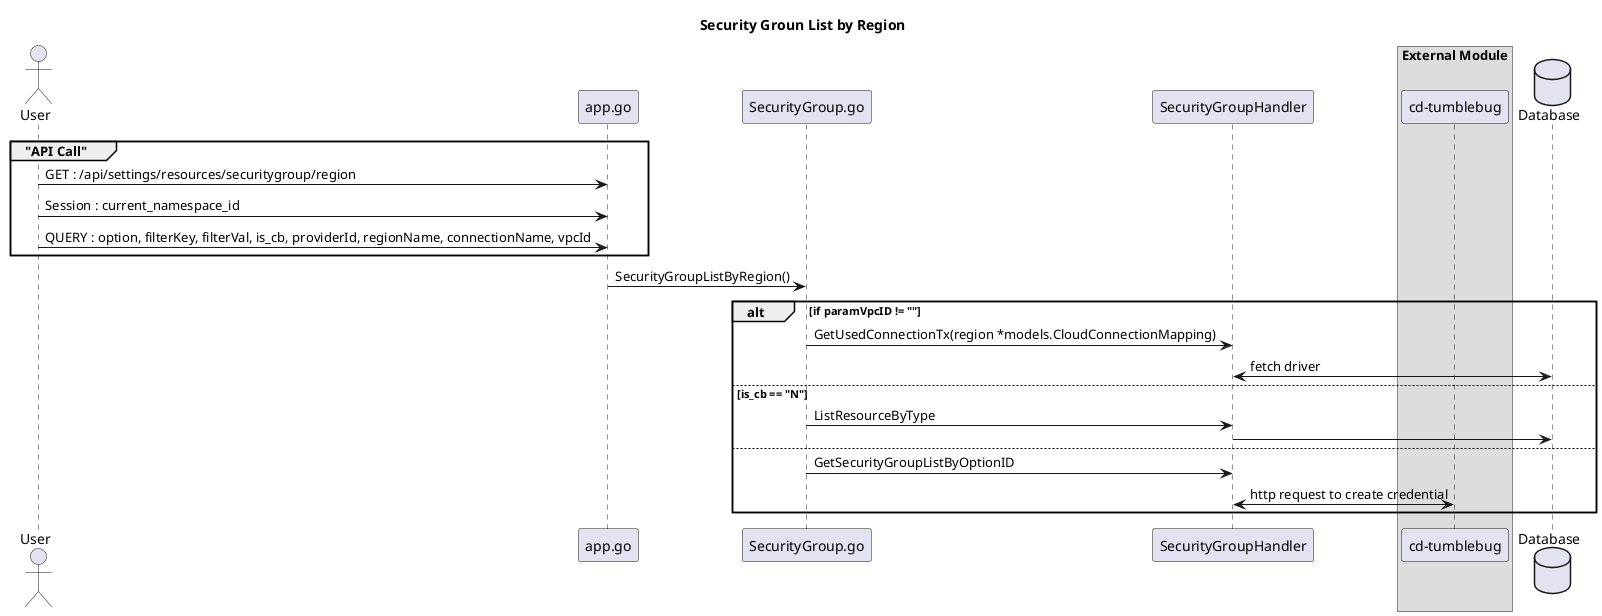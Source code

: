 @startuml
title "Security Groun List by Region"
actor User as user
participant "app.go" as app
participant "SecurityGroup.go" as route
participant "SecurityGroupHandler" as handler
box "External Module"
participant "cd-tumblebug" as tumblebug
end box
database Database as DB



group "API Call"
user -> app : GET : /api/settings/resources/securitygroup/region
user -> app : Session : current_namespace_id
user -> app : QUERY : option, filterKey, filterVal, is_cb, providerId, regionName, connectionName, vpcId
end
app -> route : SecurityGroupListByRegion()

alt if paramVpcID != ""
    route -> handler : GetUsedConnectionTx(region *models.CloudConnectionMapping)
    handler <-> DB : fetch driver

else  is_cb == "N"
    route -> handler : ListResourceByType
    handler -> DB
else
    route -> handler : GetSecurityGroupListByOptionID
    handler <-> tumblebug: http request to create credential
end
@enduml